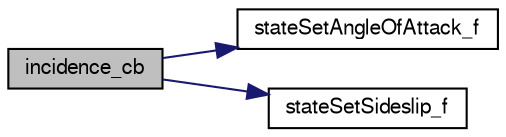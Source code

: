 digraph "incidence_cb"
{
  edge [fontname="FreeSans",fontsize="10",labelfontname="FreeSans",labelfontsize="10"];
  node [fontname="FreeSans",fontsize="10",shape=record];
  rankdir="LR";
  Node1 [label="incidence_cb",height=0.2,width=0.4,color="black", fillcolor="grey75", style="filled", fontcolor="black"];
  Node1 -> Node2 [color="midnightblue",fontsize="10",style="solid",fontname="FreeSans"];
  Node2 [label="stateSetAngleOfAttack_f",height=0.2,width=0.4,color="black", fillcolor="white", style="filled",URL="$group__state__wind__airspeed.html#ga1a540eaf41fceb101d2c7403f1e9ba06",tooltip="Set angle of attack in radians (float). "];
  Node1 -> Node3 [color="midnightblue",fontsize="10",style="solid",fontname="FreeSans"];
  Node3 [label="stateSetSideslip_f",height=0.2,width=0.4,color="black", fillcolor="white", style="filled",URL="$group__state__wind__airspeed.html#ga6198f76153003e86df9bbac3ed892ed1",tooltip="Set sideslip angle in radians (float). "];
}
